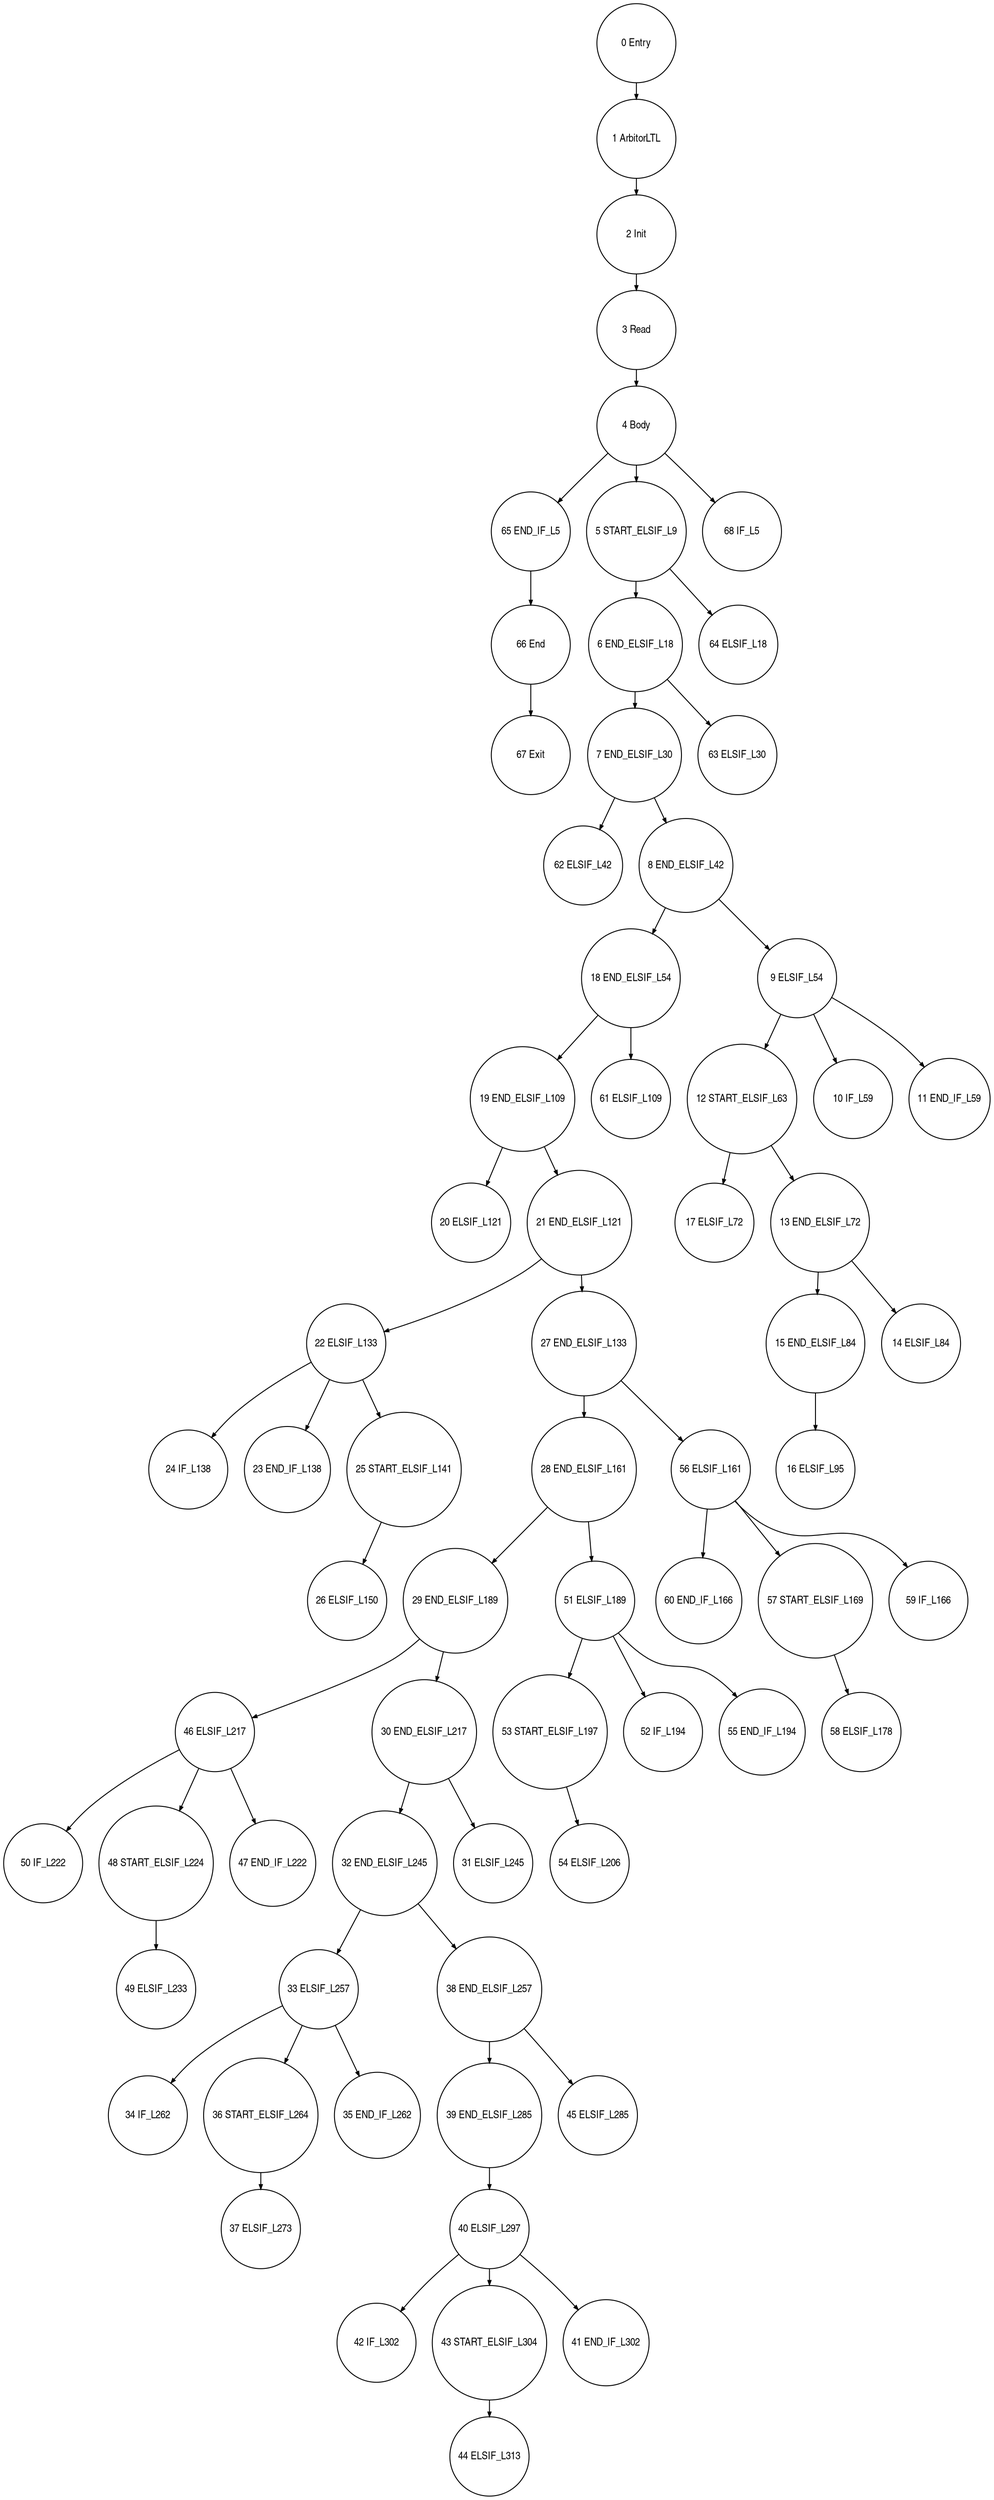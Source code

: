 digraph G {
  ranksep=.25;
  edge [arrowsize=.5]
  node [shape=circle, fontname="ArialNarrow",
        fontsize=12,  height=1.2];
  "54 ELSIF_L206"; "46 ELSIF_L217"; "18 END_ELSIF_L54"; "12 START_ELSIF_L63"; "62 ELSIF_L42"; "9 ELSIF_L54"; "28 END_ELSIF_L161"; "42 IF_L302"; "6 END_ELSIF_L18"; "29 END_ELSIF_L189"; "60 END_IF_L166"; "53 START_ELSIF_L197"; "39 END_ELSIF_L285"; "0 Entry"; "37 ELSIF_L273"; "50 IF_L222"; "48 START_ELSIF_L224"; "43 START_ELSIF_L304"; "45 ELSIF_L285"; "1 ArbitorLTL"; "52 IF_L194"; "4 Body"; "7 END_ELSIF_L30"; "57 START_ELSIF_L169"; "33 ELSIF_L257"; "32 END_ELSIF_L245"; "15 END_ELSIF_L84"; "49 ELSIF_L233"; "19 END_ELSIF_L109"; "59 IF_L166"; "47 END_IF_L222"; "17 ELSIF_L72"; "22 ELSIF_L133"; "51 ELSIF_L189"; "26 ELSIF_L150"; "20 ELSIF_L121"; "63 ELSIF_L30"; "56 ELSIF_L161"; "58 ELSIF_L178"; "65 END_IF_L5"; "24 IF_L138"; "27 END_ELSIF_L133"; "23 END_IF_L138"; "25 START_ELSIF_L141"; "61 ELSIF_L109"; "14 ELSIF_L84"; "13 END_ELSIF_L72"; "10 IF_L59"; "5 START_ELSIF_L9"; "64 ELSIF_L18"; "44 ELSIF_L313"; "34 IF_L262"; "16 ELSIF_L95"; "21 END_ELSIF_L121"; "2 Init"; "40 ELSIF_L297"; "55 END_IF_L194"; "41 END_IF_L302"; "68 IF_L5"; "67 Exit"; "3 Read"; "66 End"; "36 START_ELSIF_L264"; "31 ELSIF_L245"; "38 END_ELSIF_L257"; "11 END_IF_L59"; "8 END_ELSIF_L42"; "30 END_ELSIF_L217"; "35 END_IF_L262"; 
  "27 END_ELSIF_L133" -> "28 END_ELSIF_L161";
  "27 END_ELSIF_L133" -> "56 ELSIF_L161";
  "57 START_ELSIF_L169" -> "58 ELSIF_L178";
  "3 Read" -> "4 Body";
  "2 Init" -> "3 Read";
  "32 END_ELSIF_L245" -> "33 ELSIF_L257";
  "32 END_ELSIF_L245" -> "38 END_ELSIF_L257";
  "56 ELSIF_L161" -> "57 START_ELSIF_L169";
  "56 ELSIF_L161" -> "59 IF_L166";
  "56 ELSIF_L161" -> "60 END_IF_L166";
  "6 END_ELSIF_L18" -> "7 END_ELSIF_L30";
  "6 END_ELSIF_L18" -> "63 ELSIF_L30";
  "18 END_ELSIF_L54" -> "19 END_ELSIF_L109";
  "18 END_ELSIF_L54" -> "61 ELSIF_L109";
  "65 END_IF_L5" -> "66 End";
  "30 END_ELSIF_L217" -> "31 ELSIF_L245";
  "30 END_ELSIF_L217" -> "32 END_ELSIF_L245";
  "5 START_ELSIF_L9" -> "6 END_ELSIF_L18";
  "5 START_ELSIF_L9" -> "64 ELSIF_L18";
  "38 END_ELSIF_L257" -> "39 END_ELSIF_L285";
  "38 END_ELSIF_L257" -> "45 ELSIF_L285";
  "66 End" -> "67 Exit";
  "25 START_ELSIF_L141" -> "26 ELSIF_L150";
  "36 START_ELSIF_L264" -> "37 ELSIF_L273";
  "33 ELSIF_L257" -> "34 IF_L262";
  "33 ELSIF_L257" -> "35 END_IF_L262";
  "33 ELSIF_L257" -> "36 START_ELSIF_L264";
  "8 END_ELSIF_L42" -> "9 ELSIF_L54";
  "8 END_ELSIF_L42" -> "18 END_ELSIF_L54";
  "48 START_ELSIF_L224" -> "49 ELSIF_L233";
  "40 ELSIF_L297" -> "41 END_IF_L302";
  "40 ELSIF_L297" -> "42 IF_L302";
  "40 ELSIF_L297" -> "43 START_ELSIF_L304";
  "22 ELSIF_L133" -> "23 END_IF_L138";
  "22 ELSIF_L133" -> "24 IF_L138";
  "22 ELSIF_L133" -> "25 START_ELSIF_L141";
  "43 START_ELSIF_L304" -> "44 ELSIF_L313";
  "0 Entry" -> "1 ArbitorLTL";
  "15 END_ELSIF_L84" -> "16 ELSIF_L95";
  "29 END_ELSIF_L189" -> "30 END_ELSIF_L217";
  "29 END_ELSIF_L189" -> "46 ELSIF_L217";
  "9 ELSIF_L54" -> "10 IF_L59";
  "9 ELSIF_L54" -> "11 END_IF_L59";
  "9 ELSIF_L54" -> "12 START_ELSIF_L63";
  "4 Body" -> "5 START_ELSIF_L9";
  "4 Body" -> "65 END_IF_L5";
  "4 Body" -> "68 IF_L5";
  "19 END_ELSIF_L109" -> "20 ELSIF_L121";
  "19 END_ELSIF_L109" -> "21 END_ELSIF_L121";
  "12 START_ELSIF_L63" -> "13 END_ELSIF_L72";
  "12 START_ELSIF_L63" -> "17 ELSIF_L72";
  "53 START_ELSIF_L197" -> "54 ELSIF_L206";
  "1 ArbitorLTL" -> "2 Init";
  "21 END_ELSIF_L121" -> "22 ELSIF_L133";
  "21 END_ELSIF_L121" -> "27 END_ELSIF_L133";
  "51 ELSIF_L189" -> "52 IF_L194";
  "51 ELSIF_L189" -> "53 START_ELSIF_L197";
  "51 ELSIF_L189" -> "55 END_IF_L194";
  "39 END_ELSIF_L285" -> "40 ELSIF_L297";
  "28 END_ELSIF_L161" -> "29 END_ELSIF_L189";
  "28 END_ELSIF_L161" -> "51 ELSIF_L189";
  "46 ELSIF_L217" -> "47 END_IF_L222";
  "46 ELSIF_L217" -> "48 START_ELSIF_L224";
  "46 ELSIF_L217" -> "50 IF_L222";
  "7 END_ELSIF_L30" -> "8 END_ELSIF_L42";
  "7 END_ELSIF_L30" -> "62 ELSIF_L42";
  "13 END_ELSIF_L72" -> "14 ELSIF_L84";
  "13 END_ELSIF_L72" -> "15 END_ELSIF_L84";
}
